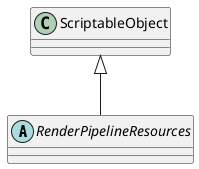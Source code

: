 @startuml
abstract class RenderPipelineResources {
}
ScriptableObject <|-- RenderPipelineResources
@enduml
